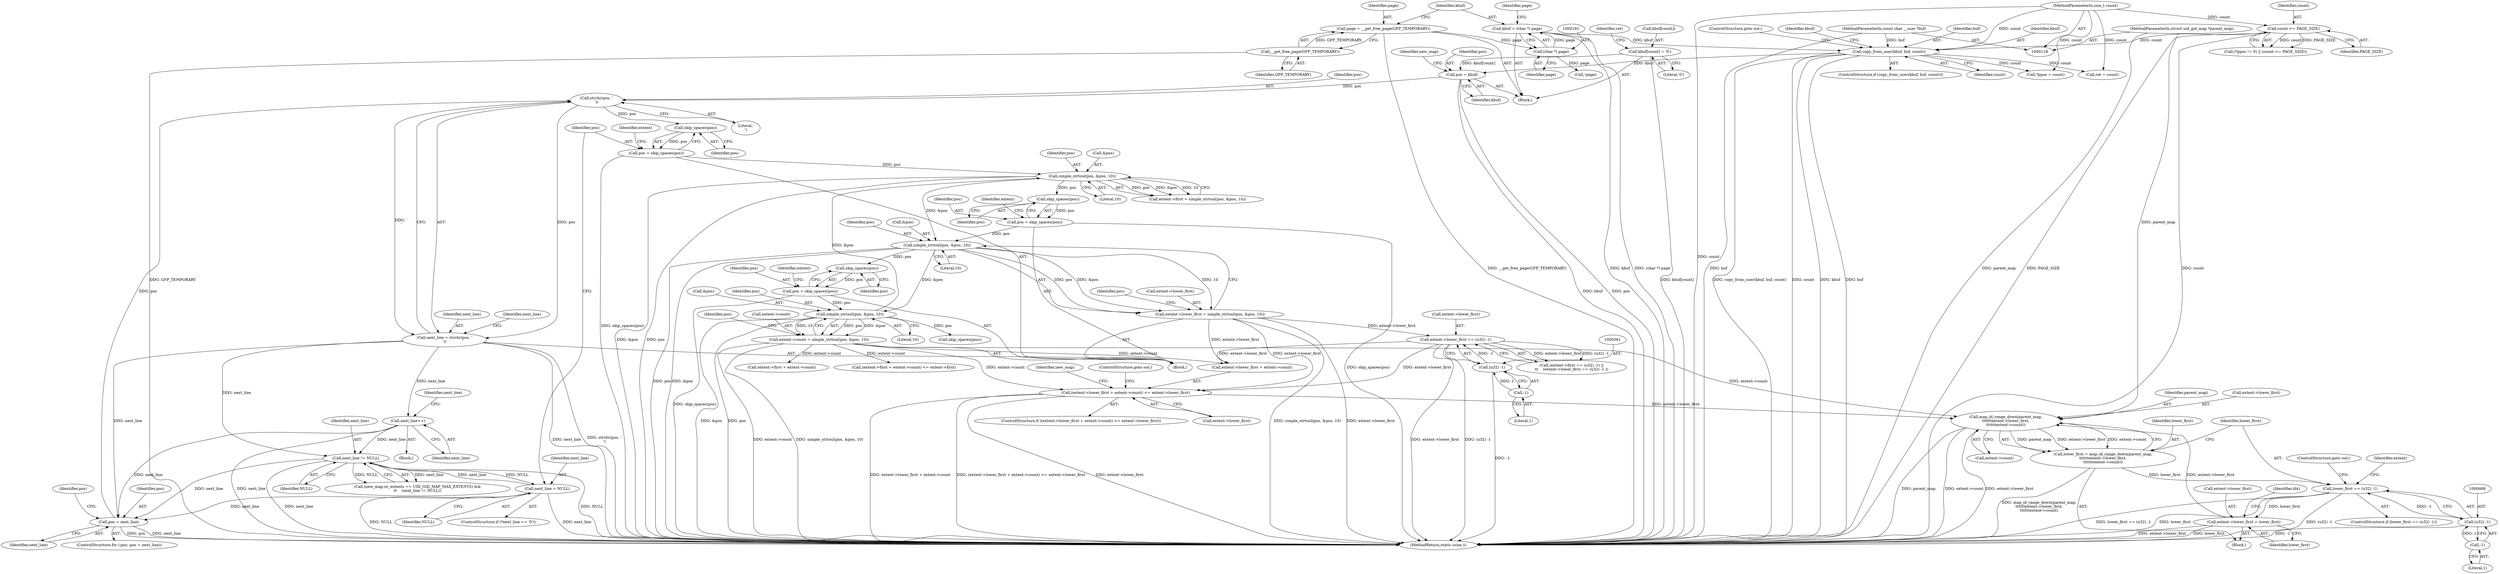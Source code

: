digraph "0_linux_6708075f104c3c9b04b23336bb0366ca30c3931b@pointer" {
"1000454" [label="(Call,map_id_range_down(parent_map,\n\t\t\t\t\t\textent->lower_first,\n\t\t\t\t\t\textent->count))"];
"1000125" [label="(MethodParameterIn,struct uid_gid_map *parent_map)"];
"1000379" [label="(Call,(extent->lower_first + extent->count) <= extent->lower_first)"];
"1000356" [label="(Call,extent->lower_first == (u32) -1)"];
"1000299" [label="(Call,extent->lower_first = simple_strtoul(pos, &pos, 10))"];
"1000303" [label="(Call,simple_strtoul(pos, &pos, 10))"];
"1000295" [label="(Call,pos = skip_spaces(pos))"];
"1000297" [label="(Call,skip_spaces(pos))"];
"1000284" [label="(Call,simple_strtoul(pos, &pos, 10))"];
"1000276" [label="(Call,pos = skip_spaces(pos))"];
"1000278" [label="(Call,skip_spaces(pos))"];
"1000256" [label="(Call,strchr(pos, '\n'))"];
"1000230" [label="(Call,pos = kbuf)"];
"1000216" [label="(Call,copy_from_user(kbuf, buf, count))"];
"1000188" [label="(Call,kbuf = (char *) page)"];
"1000190" [label="(Call,(char *) page)"];
"1000184" [label="(Call,page = __get_free_page(GFP_TEMPORARY))"];
"1000186" [label="(Call,__get_free_page(GFP_TEMPORARY))"];
"1000120" [label="(MethodParameterIn,const char __user *buf)"];
"1000207" [label="(Call,count >= PAGE_SIZE)"];
"1000121" [label="(MethodParameterIn,size_t count)"];
"1000221" [label="(Call,kbuf[count] = '\0')"];
"1000240" [label="(Call,pos = next_line)"];
"1000408" [label="(Call,next_line != NULL)"];
"1000254" [label="(Call,next_line = strchr(pos, '\n'))"];
"1000266" [label="(Call,next_line++)"];
"1000273" [label="(Call,next_line = NULL)"];
"1000322" [label="(Call,simple_strtoul(pos, &pos, 10))"];
"1000314" [label="(Call,pos = skip_spaces(pos))"];
"1000316" [label="(Call,skip_spaces(pos))"];
"1000360" [label="(Call,(u32) -1)"];
"1000362" [label="(Call,-1)"];
"1000318" [label="(Call,extent->count = simple_strtoul(pos, &pos, 10))"];
"1000470" [label="(Call,extent->lower_first = lower_first)"];
"1000463" [label="(Call,lower_first == (u32) -1)"];
"1000452" [label="(Call,lower_first = map_id_range_down(parent_map,\n\t\t\t\t\t\textent->lower_first,\n\t\t\t\t\t\textent->count))"];
"1000454" [label="(Call,map_id_range_down(parent_map,\n\t\t\t\t\t\textent->lower_first,\n\t\t\t\t\t\textent->count))"];
"1000465" [label="(Call,(u32) -1)"];
"1000467" [label="(Call,-1)"];
"1000189" [label="(Identifier,kbuf)"];
"1000326" [label="(Literal,10)"];
"1000274" [label="(Identifier,next_line)"];
"1000453" [label="(Identifier,lower_first)"];
"1000243" [label="(Block,)"];
"1000235" [label="(Identifier,new_map)"];
"1000464" [label="(Identifier,lower_first)"];
"1000469" [label="(ControlStructure,goto out;)"];
"1000288" [label="(Literal,10)"];
"1000298" [label="(Identifier,pos)"];
"1000120" [label="(MethodParameterIn,const char __user *buf)"];
"1000295" [label="(Call,pos = skip_spaces(pos))"];
"1000286" [label="(Call,&pos)"];
"1000402" [label="(Call,(new_map.nr_extents == UID_GID_MAP_MAX_EXTENTS) &&\n\t\t    (next_line != NULL))"];
"1000207" [label="(Call,count >= PAGE_SIZE)"];
"1000362" [label="(Call,-1)"];
"1000363" [label="(Literal,1)"];
"1000230" [label="(Call,pos = kbuf)"];
"1000500" [label="(Call,*ppos = count)"];
"1000304" [label="(Identifier,pos)"];
"1000254" [label="(Call,next_line = strchr(pos, '\n'))"];
"1000187" [label="(Identifier,GFP_TEMPORARY)"];
"1000470" [label="(Call,extent->lower_first = lower_first)"];
"1000360" [label="(Call,(u32) -1)"];
"1000218" [label="(Identifier,buf)"];
"1000271" [label="(Identifier,next_line)"];
"1000330" [label="(Identifier,pos)"];
"1000314" [label="(Call,pos = skip_spaces(pos))"];
"1000517" [label="(MethodReturn,static ssize_t)"];
"1000188" [label="(Call,kbuf = (char *) page)"];
"1000285" [label="(Identifier,pos)"];
"1000307" [label="(Literal,10)"];
"1000277" [label="(Identifier,pos)"];
"1000504" [label="(Call,ret = count)"];
"1000125" [label="(MethodParameterIn,struct uid_gid_map *parent_map)"];
"1000455" [label="(Identifier,parent_map)"];
"1000454" [label="(Call,map_id_range_down(parent_map,\n\t\t\t\t\t\textent->lower_first,\n\t\t\t\t\t\textent->count))"];
"1000232" [label="(Identifier,kbuf)"];
"1000356" [label="(Call,extent->lower_first == (u32) -1)"];
"1000297" [label="(Call,skip_spaces(pos))"];
"1000266" [label="(Call,next_line++)"];
"1000275" [label="(Identifier,NULL)"];
"1000256" [label="(Call,strchr(pos, '\n'))"];
"1000319" [label="(Call,extent->count)"];
"1000255" [label="(Identifier,next_line)"];
"1000323" [label="(Identifier,pos)"];
"1000322" [label="(Call,simple_strtoul(pos, &pos, 10))"];
"1000459" [label="(Call,extent->count)"];
"1000227" [label="(Identifier,ret)"];
"1000216" [label="(Call,copy_from_user(kbuf, buf, count))"];
"1000366" [label="(Call,(extent->first + extent->count) <= extent->first)"];
"1000238" [label="(ControlStructure,for (;pos; pos = next_line))"];
"1000231" [label="(Identifier,pos)"];
"1000222" [label="(Call,kbuf[count])"];
"1000217" [label="(Identifier,kbuf)"];
"1000280" [label="(Call,extent->first = simple_strtoul(pos, &pos, 10))"];
"1000209" [label="(Identifier,PAGE_SIZE)"];
"1000357" [label="(Call,extent->lower_first)"];
"1000126" [label="(Block,)"];
"1000474" [label="(Identifier,lower_first)"];
"1000324" [label="(Call,&pos)"];
"1000268" [label="(ControlStructure,if (*next_line == '\0'))"];
"1000184" [label="(Call,page = __get_free_page(GFP_TEMPORARY))"];
"1000312" [label="(Identifier,pos)"];
"1000463" [label="(Call,lower_first == (u32) -1)"];
"1000279" [label="(Identifier,pos)"];
"1000221" [label="(Call,kbuf[count] = '\0')"];
"1000299" [label="(Call,extent->lower_first = simple_strtoul(pos, &pos, 10))"];
"1000315" [label="(Identifier,pos)"];
"1000380" [label="(Call,extent->lower_first + extent->count)"];
"1000240" [label="(Call,pos = next_line)"];
"1000379" [label="(Call,(extent->lower_first + extent->count) <= extent->lower_first)"];
"1000276" [label="(Call,pos = skip_spaces(pos))"];
"1000300" [label="(Call,extent->lower_first)"];
"1000387" [label="(Call,extent->lower_first)"];
"1000190" [label="(Call,(char *) page)"];
"1000186" [label="(Call,__get_free_page(GFP_TEMPORARY))"];
"1000208" [label="(Identifier,count)"];
"1000408" [label="(Call,next_line != NULL)"];
"1000320" [label="(Identifier,extent)"];
"1000257" [label="(Identifier,pos)"];
"1000241" [label="(Identifier,pos)"];
"1000239" [label="(Identifier,pos)"];
"1000192" [label="(Identifier,page)"];
"1000195" [label="(Identifier,page)"];
"1000317" [label="(Identifier,pos)"];
"1000442" [label="(Block,)"];
"1000185" [label="(Identifier,page)"];
"1000296" [label="(Identifier,pos)"];
"1000316" [label="(Call,skip_spaces(pos))"];
"1000462" [label="(ControlStructure,if (lower_first == (u32) -1))"];
"1000202" [label="(Call,(*ppos != 0) || (count >= PAGE_SIZE))"];
"1000338" [label="(Call,skip_spaces(pos))"];
"1000468" [label="(Literal,1)"];
"1000305" [label="(Call,&pos)"];
"1000452" [label="(Call,lower_first = map_id_range_down(parent_map,\n\t\t\t\t\t\textent->lower_first,\n\t\t\t\t\t\textent->count))"];
"1000456" [label="(Call,extent->lower_first)"];
"1000471" [label="(Call,extent->lower_first)"];
"1000394" [label="(Identifier,new_map)"];
"1000220" [label="(ControlStructure,goto out;)"];
"1000219" [label="(Identifier,count)"];
"1000410" [label="(Identifier,NULL)"];
"1000267" [label="(Identifier,next_line)"];
"1000465" [label="(Call,(u32) -1)"];
"1000223" [label="(Identifier,kbuf)"];
"1000303" [label="(Call,simple_strtoul(pos, &pos, 10))"];
"1000278" [label="(Call,skip_spaces(pos))"];
"1000347" [label="(Call,(extent->first == (u32) -1) ||\n\t\t    (extent->lower_first == (u32) -1 ))"];
"1000242" [label="(Identifier,next_line)"];
"1000194" [label="(Call,!page)"];
"1000225" [label="(Literal,'\0')"];
"1000284" [label="(Call,simple_strtoul(pos, &pos, 10))"];
"1000258" [label="(Literal,'\n')"];
"1000260" [label="(Identifier,next_line)"];
"1000301" [label="(Identifier,extent)"];
"1000318" [label="(Call,extent->count = simple_strtoul(pos, &pos, 10))"];
"1000441" [label="(Identifier,idx)"];
"1000390" [label="(ControlStructure,goto out;)"];
"1000367" [label="(Call,extent->first + extent->count)"];
"1000282" [label="(Identifier,extent)"];
"1000467" [label="(Call,-1)"];
"1000273" [label="(Call,next_line = NULL)"];
"1000378" [label="(ControlStructure,if ((extent->lower_first + extent->count) <= extent->lower_first))"];
"1000472" [label="(Identifier,extent)"];
"1000261" [label="(Block,)"];
"1000409" [label="(Identifier,next_line)"];
"1000215" [label="(ControlStructure,if (copy_from_user(kbuf, buf, count)))"];
"1000121" [label="(MethodParameterIn,size_t count)"];
"1000454" -> "1000452"  [label="AST: "];
"1000454" -> "1000459"  [label="CFG: "];
"1000455" -> "1000454"  [label="AST: "];
"1000456" -> "1000454"  [label="AST: "];
"1000459" -> "1000454"  [label="AST: "];
"1000452" -> "1000454"  [label="CFG: "];
"1000454" -> "1000517"  [label="DDG: parent_map"];
"1000454" -> "1000517"  [label="DDG: extent->count"];
"1000454" -> "1000517"  [label="DDG: extent->lower_first"];
"1000454" -> "1000452"  [label="DDG: parent_map"];
"1000454" -> "1000452"  [label="DDG: extent->lower_first"];
"1000454" -> "1000452"  [label="DDG: extent->count"];
"1000125" -> "1000454"  [label="DDG: parent_map"];
"1000379" -> "1000454"  [label="DDG: extent->lower_first"];
"1000470" -> "1000454"  [label="DDG: extent->lower_first"];
"1000318" -> "1000454"  [label="DDG: extent->count"];
"1000125" -> "1000118"  [label="AST: "];
"1000125" -> "1000517"  [label="DDG: parent_map"];
"1000379" -> "1000378"  [label="AST: "];
"1000379" -> "1000387"  [label="CFG: "];
"1000380" -> "1000379"  [label="AST: "];
"1000387" -> "1000379"  [label="AST: "];
"1000390" -> "1000379"  [label="CFG: "];
"1000394" -> "1000379"  [label="CFG: "];
"1000379" -> "1000517"  [label="DDG: extent->lower_first + extent->count"];
"1000379" -> "1000517"  [label="DDG: (extent->lower_first + extent->count) <= extent->lower_first"];
"1000379" -> "1000517"  [label="DDG: extent->lower_first"];
"1000356" -> "1000379"  [label="DDG: extent->lower_first"];
"1000299" -> "1000379"  [label="DDG: extent->lower_first"];
"1000318" -> "1000379"  [label="DDG: extent->count"];
"1000356" -> "1000347"  [label="AST: "];
"1000356" -> "1000360"  [label="CFG: "];
"1000357" -> "1000356"  [label="AST: "];
"1000360" -> "1000356"  [label="AST: "];
"1000347" -> "1000356"  [label="CFG: "];
"1000356" -> "1000517"  [label="DDG: extent->lower_first"];
"1000356" -> "1000517"  [label="DDG: (u32) -1"];
"1000356" -> "1000347"  [label="DDG: extent->lower_first"];
"1000356" -> "1000347"  [label="DDG: (u32) -1"];
"1000299" -> "1000356"  [label="DDG: extent->lower_first"];
"1000360" -> "1000356"  [label="DDG: -1"];
"1000356" -> "1000380"  [label="DDG: extent->lower_first"];
"1000299" -> "1000243"  [label="AST: "];
"1000299" -> "1000303"  [label="CFG: "];
"1000300" -> "1000299"  [label="AST: "];
"1000303" -> "1000299"  [label="AST: "];
"1000312" -> "1000299"  [label="CFG: "];
"1000299" -> "1000517"  [label="DDG: simple_strtoul(pos, &pos, 10)"];
"1000299" -> "1000517"  [label="DDG: extent->lower_first"];
"1000303" -> "1000299"  [label="DDG: pos"];
"1000303" -> "1000299"  [label="DDG: &pos"];
"1000303" -> "1000299"  [label="DDG: 10"];
"1000299" -> "1000380"  [label="DDG: extent->lower_first"];
"1000303" -> "1000307"  [label="CFG: "];
"1000304" -> "1000303"  [label="AST: "];
"1000305" -> "1000303"  [label="AST: "];
"1000307" -> "1000303"  [label="AST: "];
"1000303" -> "1000517"  [label="DDG: pos"];
"1000303" -> "1000517"  [label="DDG: &pos"];
"1000295" -> "1000303"  [label="DDG: pos"];
"1000284" -> "1000303"  [label="DDG: &pos"];
"1000303" -> "1000316"  [label="DDG: pos"];
"1000303" -> "1000322"  [label="DDG: &pos"];
"1000295" -> "1000243"  [label="AST: "];
"1000295" -> "1000297"  [label="CFG: "];
"1000296" -> "1000295"  [label="AST: "];
"1000297" -> "1000295"  [label="AST: "];
"1000301" -> "1000295"  [label="CFG: "];
"1000295" -> "1000517"  [label="DDG: skip_spaces(pos)"];
"1000297" -> "1000295"  [label="DDG: pos"];
"1000297" -> "1000298"  [label="CFG: "];
"1000298" -> "1000297"  [label="AST: "];
"1000284" -> "1000297"  [label="DDG: pos"];
"1000284" -> "1000280"  [label="AST: "];
"1000284" -> "1000288"  [label="CFG: "];
"1000285" -> "1000284"  [label="AST: "];
"1000286" -> "1000284"  [label="AST: "];
"1000288" -> "1000284"  [label="AST: "];
"1000280" -> "1000284"  [label="CFG: "];
"1000284" -> "1000517"  [label="DDG: &pos"];
"1000284" -> "1000517"  [label="DDG: pos"];
"1000284" -> "1000280"  [label="DDG: pos"];
"1000284" -> "1000280"  [label="DDG: &pos"];
"1000284" -> "1000280"  [label="DDG: 10"];
"1000276" -> "1000284"  [label="DDG: pos"];
"1000322" -> "1000284"  [label="DDG: &pos"];
"1000276" -> "1000243"  [label="AST: "];
"1000276" -> "1000278"  [label="CFG: "];
"1000277" -> "1000276"  [label="AST: "];
"1000278" -> "1000276"  [label="AST: "];
"1000282" -> "1000276"  [label="CFG: "];
"1000276" -> "1000517"  [label="DDG: skip_spaces(pos)"];
"1000278" -> "1000276"  [label="DDG: pos"];
"1000278" -> "1000279"  [label="CFG: "];
"1000279" -> "1000278"  [label="AST: "];
"1000256" -> "1000278"  [label="DDG: pos"];
"1000256" -> "1000254"  [label="AST: "];
"1000256" -> "1000258"  [label="CFG: "];
"1000257" -> "1000256"  [label="AST: "];
"1000258" -> "1000256"  [label="AST: "];
"1000254" -> "1000256"  [label="CFG: "];
"1000256" -> "1000254"  [label="DDG: pos"];
"1000256" -> "1000254"  [label="DDG: '\n'"];
"1000230" -> "1000256"  [label="DDG: pos"];
"1000240" -> "1000256"  [label="DDG: pos"];
"1000230" -> "1000126"  [label="AST: "];
"1000230" -> "1000232"  [label="CFG: "];
"1000231" -> "1000230"  [label="AST: "];
"1000232" -> "1000230"  [label="AST: "];
"1000235" -> "1000230"  [label="CFG: "];
"1000230" -> "1000517"  [label="DDG: pos"];
"1000230" -> "1000517"  [label="DDG: kbuf"];
"1000216" -> "1000230"  [label="DDG: kbuf"];
"1000221" -> "1000230"  [label="DDG: kbuf[count]"];
"1000216" -> "1000215"  [label="AST: "];
"1000216" -> "1000219"  [label="CFG: "];
"1000217" -> "1000216"  [label="AST: "];
"1000218" -> "1000216"  [label="AST: "];
"1000219" -> "1000216"  [label="AST: "];
"1000220" -> "1000216"  [label="CFG: "];
"1000223" -> "1000216"  [label="CFG: "];
"1000216" -> "1000517"  [label="DDG: copy_from_user(kbuf, buf, count)"];
"1000216" -> "1000517"  [label="DDG: count"];
"1000216" -> "1000517"  [label="DDG: kbuf"];
"1000216" -> "1000517"  [label="DDG: buf"];
"1000188" -> "1000216"  [label="DDG: kbuf"];
"1000120" -> "1000216"  [label="DDG: buf"];
"1000207" -> "1000216"  [label="DDG: count"];
"1000121" -> "1000216"  [label="DDG: count"];
"1000216" -> "1000500"  [label="DDG: count"];
"1000216" -> "1000504"  [label="DDG: count"];
"1000188" -> "1000126"  [label="AST: "];
"1000188" -> "1000190"  [label="CFG: "];
"1000189" -> "1000188"  [label="AST: "];
"1000190" -> "1000188"  [label="AST: "];
"1000195" -> "1000188"  [label="CFG: "];
"1000188" -> "1000517"  [label="DDG: (char *) page"];
"1000188" -> "1000517"  [label="DDG: kbuf"];
"1000190" -> "1000188"  [label="DDG: page"];
"1000190" -> "1000192"  [label="CFG: "];
"1000191" -> "1000190"  [label="AST: "];
"1000192" -> "1000190"  [label="AST: "];
"1000184" -> "1000190"  [label="DDG: page"];
"1000190" -> "1000194"  [label="DDG: page"];
"1000184" -> "1000126"  [label="AST: "];
"1000184" -> "1000186"  [label="CFG: "];
"1000185" -> "1000184"  [label="AST: "];
"1000186" -> "1000184"  [label="AST: "];
"1000189" -> "1000184"  [label="CFG: "];
"1000184" -> "1000517"  [label="DDG: __get_free_page(GFP_TEMPORARY)"];
"1000186" -> "1000184"  [label="DDG: GFP_TEMPORARY"];
"1000186" -> "1000187"  [label="CFG: "];
"1000187" -> "1000186"  [label="AST: "];
"1000186" -> "1000517"  [label="DDG: GFP_TEMPORARY"];
"1000120" -> "1000118"  [label="AST: "];
"1000120" -> "1000517"  [label="DDG: buf"];
"1000207" -> "1000202"  [label="AST: "];
"1000207" -> "1000209"  [label="CFG: "];
"1000208" -> "1000207"  [label="AST: "];
"1000209" -> "1000207"  [label="AST: "];
"1000202" -> "1000207"  [label="CFG: "];
"1000207" -> "1000517"  [label="DDG: PAGE_SIZE"];
"1000207" -> "1000517"  [label="DDG: count"];
"1000207" -> "1000202"  [label="DDG: count"];
"1000207" -> "1000202"  [label="DDG: PAGE_SIZE"];
"1000121" -> "1000207"  [label="DDG: count"];
"1000121" -> "1000118"  [label="AST: "];
"1000121" -> "1000517"  [label="DDG: count"];
"1000121" -> "1000500"  [label="DDG: count"];
"1000121" -> "1000504"  [label="DDG: count"];
"1000221" -> "1000126"  [label="AST: "];
"1000221" -> "1000225"  [label="CFG: "];
"1000222" -> "1000221"  [label="AST: "];
"1000225" -> "1000221"  [label="AST: "];
"1000227" -> "1000221"  [label="CFG: "];
"1000221" -> "1000517"  [label="DDG: kbuf[count]"];
"1000240" -> "1000238"  [label="AST: "];
"1000240" -> "1000242"  [label="CFG: "];
"1000241" -> "1000240"  [label="AST: "];
"1000242" -> "1000240"  [label="AST: "];
"1000239" -> "1000240"  [label="CFG: "];
"1000240" -> "1000517"  [label="DDG: next_line"];
"1000240" -> "1000517"  [label="DDG: pos"];
"1000408" -> "1000240"  [label="DDG: next_line"];
"1000254" -> "1000240"  [label="DDG: next_line"];
"1000266" -> "1000240"  [label="DDG: next_line"];
"1000273" -> "1000240"  [label="DDG: next_line"];
"1000408" -> "1000402"  [label="AST: "];
"1000408" -> "1000410"  [label="CFG: "];
"1000409" -> "1000408"  [label="AST: "];
"1000410" -> "1000408"  [label="AST: "];
"1000402" -> "1000408"  [label="CFG: "];
"1000408" -> "1000517"  [label="DDG: next_line"];
"1000408" -> "1000517"  [label="DDG: NULL"];
"1000408" -> "1000273"  [label="DDG: NULL"];
"1000408" -> "1000402"  [label="DDG: next_line"];
"1000408" -> "1000402"  [label="DDG: NULL"];
"1000254" -> "1000408"  [label="DDG: next_line"];
"1000266" -> "1000408"  [label="DDG: next_line"];
"1000273" -> "1000408"  [label="DDG: next_line"];
"1000254" -> "1000243"  [label="AST: "];
"1000255" -> "1000254"  [label="AST: "];
"1000260" -> "1000254"  [label="CFG: "];
"1000254" -> "1000517"  [label="DDG: next_line"];
"1000254" -> "1000517"  [label="DDG: strchr(pos, '\n')"];
"1000254" -> "1000266"  [label="DDG: next_line"];
"1000266" -> "1000261"  [label="AST: "];
"1000266" -> "1000267"  [label="CFG: "];
"1000267" -> "1000266"  [label="AST: "];
"1000271" -> "1000266"  [label="CFG: "];
"1000266" -> "1000517"  [label="DDG: next_line"];
"1000273" -> "1000268"  [label="AST: "];
"1000273" -> "1000275"  [label="CFG: "];
"1000274" -> "1000273"  [label="AST: "];
"1000275" -> "1000273"  [label="AST: "];
"1000277" -> "1000273"  [label="CFG: "];
"1000273" -> "1000517"  [label="DDG: NULL"];
"1000273" -> "1000517"  [label="DDG: next_line"];
"1000322" -> "1000318"  [label="AST: "];
"1000322" -> "1000326"  [label="CFG: "];
"1000323" -> "1000322"  [label="AST: "];
"1000324" -> "1000322"  [label="AST: "];
"1000326" -> "1000322"  [label="AST: "];
"1000318" -> "1000322"  [label="CFG: "];
"1000322" -> "1000517"  [label="DDG: &pos"];
"1000322" -> "1000517"  [label="DDG: pos"];
"1000322" -> "1000318"  [label="DDG: pos"];
"1000322" -> "1000318"  [label="DDG: &pos"];
"1000322" -> "1000318"  [label="DDG: 10"];
"1000314" -> "1000322"  [label="DDG: pos"];
"1000322" -> "1000338"  [label="DDG: pos"];
"1000314" -> "1000243"  [label="AST: "];
"1000314" -> "1000316"  [label="CFG: "];
"1000315" -> "1000314"  [label="AST: "];
"1000316" -> "1000314"  [label="AST: "];
"1000320" -> "1000314"  [label="CFG: "];
"1000314" -> "1000517"  [label="DDG: skip_spaces(pos)"];
"1000316" -> "1000314"  [label="DDG: pos"];
"1000316" -> "1000317"  [label="CFG: "];
"1000317" -> "1000316"  [label="AST: "];
"1000360" -> "1000362"  [label="CFG: "];
"1000361" -> "1000360"  [label="AST: "];
"1000362" -> "1000360"  [label="AST: "];
"1000360" -> "1000517"  [label="DDG: -1"];
"1000362" -> "1000360"  [label="DDG: 1"];
"1000362" -> "1000363"  [label="CFG: "];
"1000363" -> "1000362"  [label="AST: "];
"1000318" -> "1000243"  [label="AST: "];
"1000319" -> "1000318"  [label="AST: "];
"1000330" -> "1000318"  [label="CFG: "];
"1000318" -> "1000517"  [label="DDG: extent->count"];
"1000318" -> "1000517"  [label="DDG: simple_strtoul(pos, &pos, 10)"];
"1000318" -> "1000366"  [label="DDG: extent->count"];
"1000318" -> "1000367"  [label="DDG: extent->count"];
"1000318" -> "1000380"  [label="DDG: extent->count"];
"1000470" -> "1000442"  [label="AST: "];
"1000470" -> "1000474"  [label="CFG: "];
"1000471" -> "1000470"  [label="AST: "];
"1000474" -> "1000470"  [label="AST: "];
"1000441" -> "1000470"  [label="CFG: "];
"1000470" -> "1000517"  [label="DDG: lower_first"];
"1000470" -> "1000517"  [label="DDG: extent->lower_first"];
"1000463" -> "1000470"  [label="DDG: lower_first"];
"1000463" -> "1000462"  [label="AST: "];
"1000463" -> "1000465"  [label="CFG: "];
"1000464" -> "1000463"  [label="AST: "];
"1000465" -> "1000463"  [label="AST: "];
"1000469" -> "1000463"  [label="CFG: "];
"1000472" -> "1000463"  [label="CFG: "];
"1000463" -> "1000517"  [label="DDG: (u32) -1"];
"1000463" -> "1000517"  [label="DDG: lower_first == (u32) -1"];
"1000463" -> "1000517"  [label="DDG: lower_first"];
"1000452" -> "1000463"  [label="DDG: lower_first"];
"1000465" -> "1000463"  [label="DDG: -1"];
"1000452" -> "1000442"  [label="AST: "];
"1000453" -> "1000452"  [label="AST: "];
"1000464" -> "1000452"  [label="CFG: "];
"1000452" -> "1000517"  [label="DDG: map_id_range_down(parent_map,\n\t\t\t\t\t\textent->lower_first,\n\t\t\t\t\t\textent->count)"];
"1000465" -> "1000467"  [label="CFG: "];
"1000466" -> "1000465"  [label="AST: "];
"1000467" -> "1000465"  [label="AST: "];
"1000465" -> "1000517"  [label="DDG: -1"];
"1000467" -> "1000465"  [label="DDG: 1"];
"1000467" -> "1000468"  [label="CFG: "];
"1000468" -> "1000467"  [label="AST: "];
}

